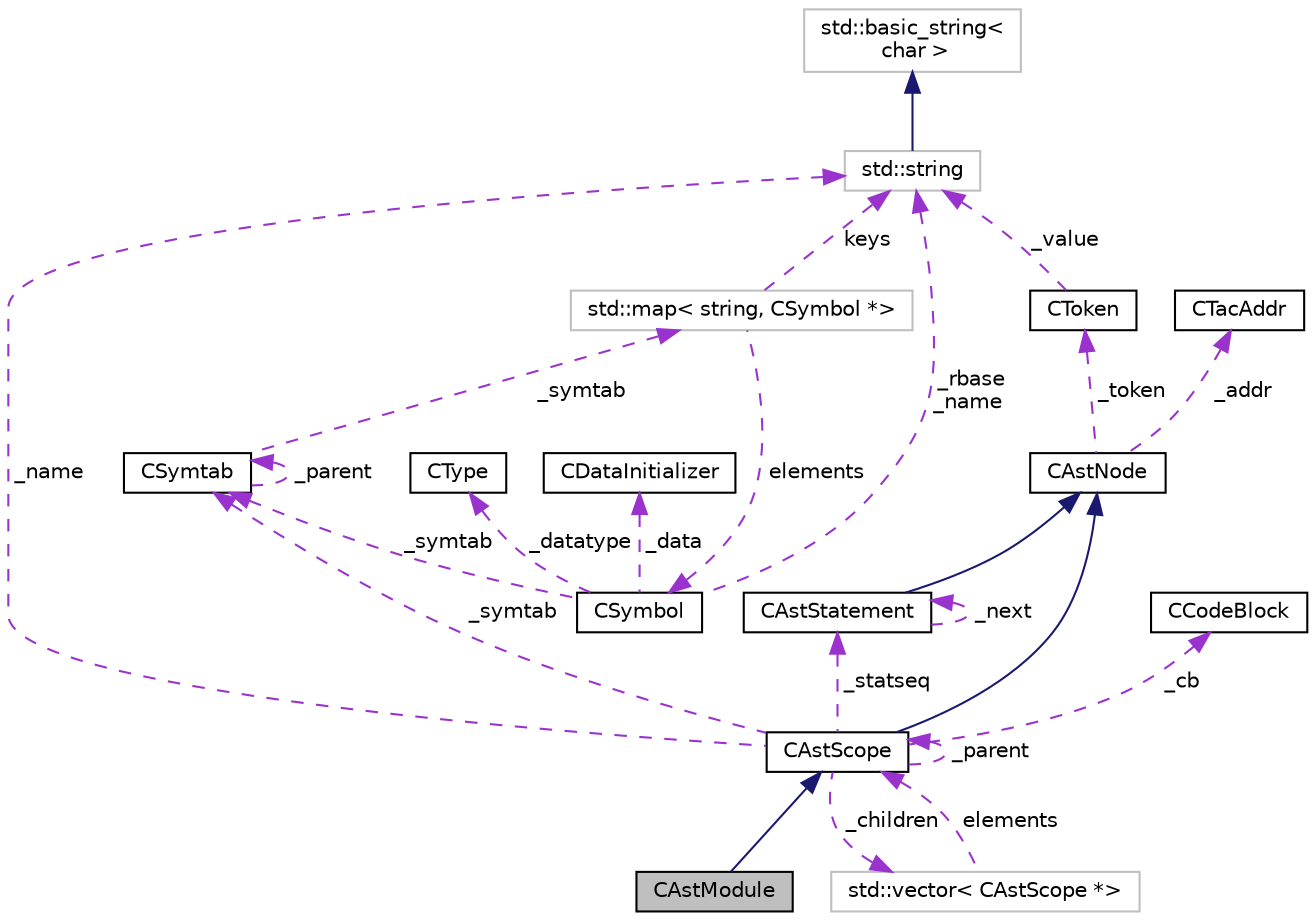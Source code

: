 digraph "CAstModule"
{
  edge [fontname="Helvetica",fontsize="10",labelfontname="Helvetica",labelfontsize="10"];
  node [fontname="Helvetica",fontsize="10",shape=record];
  Node3 [label="CAstModule",height=0.2,width=0.4,color="black", fillcolor="grey75", style="filled", fontcolor="black"];
  Node4 -> Node3 [dir="back",color="midnightblue",fontsize="10",style="solid",fontname="Helvetica"];
  Node4 [label="CAstScope",height=0.2,width=0.4,color="black", fillcolor="white", style="filled",URL="$classCAstScope.html",tooltip="AST scope node. "];
  Node5 -> Node4 [dir="back",color="midnightblue",fontsize="10",style="solid",fontname="Helvetica"];
  Node5 [label="CAstNode",height=0.2,width=0.4,color="black", fillcolor="white", style="filled",URL="$classCAstNode.html",tooltip="AST base node. "];
  Node6 -> Node5 [dir="back",color="darkorchid3",fontsize="10",style="dashed",label=" _token" ,fontname="Helvetica"];
  Node6 [label="CToken",height=0.2,width=0.4,color="black", fillcolor="white", style="filled",URL="$classCToken.html",tooltip="token "];
  Node7 -> Node6 [dir="back",color="darkorchid3",fontsize="10",style="dashed",label=" _value" ,fontname="Helvetica"];
  Node7 [label="std::string",height=0.2,width=0.4,color="grey75", fillcolor="white", style="filled",tooltip="STL class. "];
  Node8 -> Node7 [dir="back",color="midnightblue",fontsize="10",style="solid",fontname="Helvetica"];
  Node8 [label="std::basic_string\<\l char \>",height=0.2,width=0.4,color="grey75", fillcolor="white", style="filled",tooltip="STL class. "];
  Node9 -> Node5 [dir="back",color="darkorchid3",fontsize="10",style="dashed",label=" _addr" ,fontname="Helvetica"];
  Node9 [label="CTacAddr",height=0.2,width=0.4,color="black", fillcolor="white", style="filled",URL="$classCTacAddr.html",tooltip="address class "];
  Node10 -> Node4 [dir="back",color="darkorchid3",fontsize="10",style="dashed",label=" _statseq" ,fontname="Helvetica"];
  Node10 [label="CAstStatement",height=0.2,width=0.4,color="black", fillcolor="white", style="filled",URL="$classCAstStatement.html",tooltip="AST statement node. "];
  Node5 -> Node10 [dir="back",color="midnightblue",fontsize="10",style="solid",fontname="Helvetica"];
  Node10 -> Node10 [dir="back",color="darkorchid3",fontsize="10",style="dashed",label=" _next" ,fontname="Helvetica"];
  Node11 -> Node4 [dir="back",color="darkorchid3",fontsize="10",style="dashed",label=" _symtab" ,fontname="Helvetica"];
  Node11 [label="CSymtab",height=0.2,width=0.4,color="black", fillcolor="white", style="filled",URL="$classCSymtab.html",tooltip="SnuPL symbol table. "];
  Node11 -> Node11 [dir="back",color="darkorchid3",fontsize="10",style="dashed",label=" _parent" ,fontname="Helvetica"];
  Node12 -> Node11 [dir="back",color="darkorchid3",fontsize="10",style="dashed",label=" _symtab" ,fontname="Helvetica"];
  Node12 [label="std::map\< string, CSymbol *\>",height=0.2,width=0.4,color="grey75", fillcolor="white", style="filled"];
  Node7 -> Node12 [dir="back",color="darkorchid3",fontsize="10",style="dashed",label=" keys" ,fontname="Helvetica"];
  Node13 -> Node12 [dir="back",color="darkorchid3",fontsize="10",style="dashed",label=" elements" ,fontname="Helvetica"];
  Node13 [label="CSymbol",height=0.2,width=0.4,color="black", fillcolor="white", style="filled",URL="$classCSymbol.html",tooltip="SnuPL symbol. "];
  Node11 -> Node13 [dir="back",color="darkorchid3",fontsize="10",style="dashed",label=" _symtab" ,fontname="Helvetica"];
  Node14 -> Node13 [dir="back",color="darkorchid3",fontsize="10",style="dashed",label=" _datatype" ,fontname="Helvetica"];
  Node14 [label="CType",height=0.2,width=0.4,color="black", fillcolor="white", style="filled",URL="$classCType.html",tooltip="SnuPL base type. "];
  Node15 -> Node13 [dir="back",color="darkorchid3",fontsize="10",style="dashed",label=" _data" ,fontname="Helvetica"];
  Node15 [label="CDataInitializer",height=0.2,width=0.4,color="black", fillcolor="white", style="filled",URL="$classCDataInitializer.html",tooltip="SnuPL data initializer. "];
  Node7 -> Node13 [dir="back",color="darkorchid3",fontsize="10",style="dashed",label=" _rbase\n_name" ,fontname="Helvetica"];
  Node16 -> Node4 [dir="back",color="darkorchid3",fontsize="10",style="dashed",label=" _cb" ,fontname="Helvetica"];
  Node16 [label="CCodeBlock",height=0.2,width=0.4,color="black", fillcolor="white", style="filled",URL="$classCCodeBlock.html",tooltip="code block "];
  Node4 -> Node4 [dir="back",color="darkorchid3",fontsize="10",style="dashed",label=" _parent" ,fontname="Helvetica"];
  Node17 -> Node4 [dir="back",color="darkorchid3",fontsize="10",style="dashed",label=" _children" ,fontname="Helvetica"];
  Node17 [label="std::vector\< CAstScope *\>",height=0.2,width=0.4,color="grey75", fillcolor="white", style="filled"];
  Node4 -> Node17 [dir="back",color="darkorchid3",fontsize="10",style="dashed",label=" elements" ,fontname="Helvetica"];
  Node7 -> Node4 [dir="back",color="darkorchid3",fontsize="10",style="dashed",label=" _name" ,fontname="Helvetica"];
}
